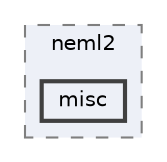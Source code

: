 digraph "/home/runner/work/neml2/neml2/include/neml2/misc"
{
 // LATEX_PDF_SIZE
  bgcolor="transparent";
  edge [fontname=Helvetica,fontsize=10,labelfontname=Helvetica,labelfontsize=10];
  node [fontname=Helvetica,fontsize=10,shape=box,height=0.2,width=0.4];
  compound=true
  subgraph clusterdir_9cf5769d2b40588116f141f6f2ecaac3 {
    graph [ bgcolor="#edf0f7", pencolor="grey50", label="neml2", fontname=Helvetica,fontsize=10 style="filled,dashed", URL="dir_9cf5769d2b40588116f141f6f2ecaac3.html",tooltip=""]
  dir_6e20f2de16b76951ca72bc15a4611969 [label="misc", fillcolor="#edf0f7", color="grey25", style="filled,bold", URL="dir_6e20f2de16b76951ca72bc15a4611969.html",tooltip=""];
  }
}
